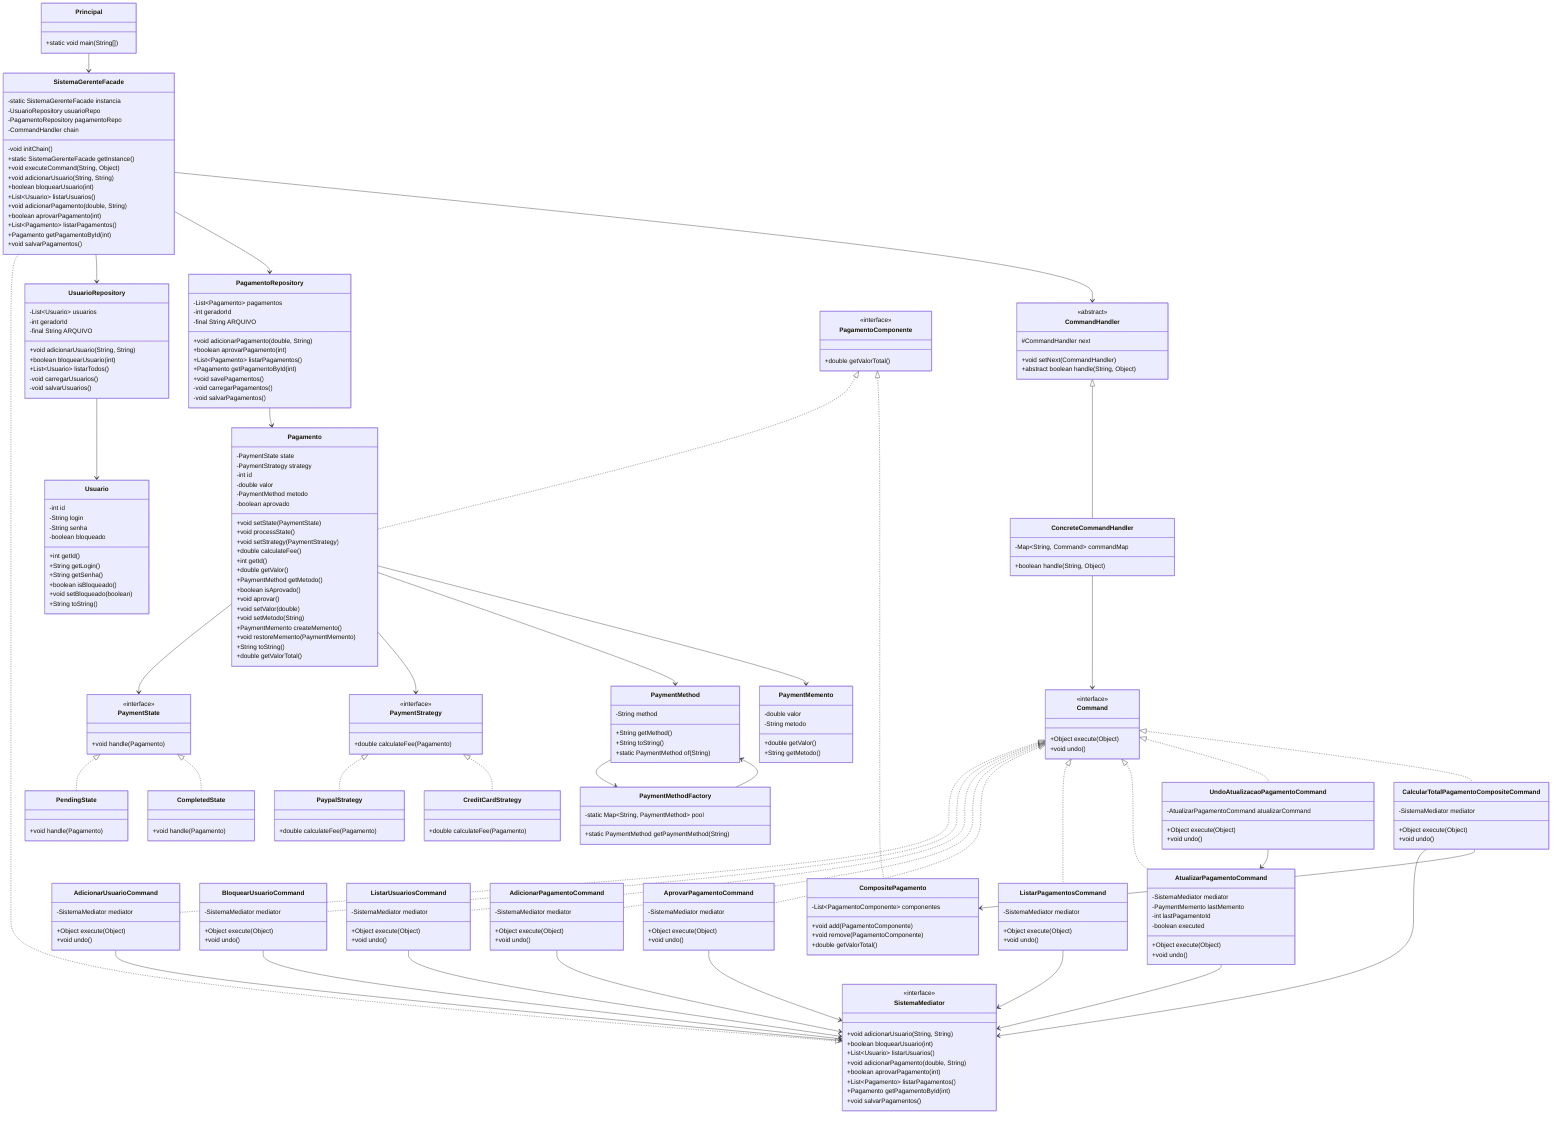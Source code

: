 classDiagram
    %% Sistema Principal - Facade e Mediator
    class SistemaGerenteFacade {
        -static SistemaGerenteFacade instancia
        -UsuarioRepository usuarioRepo
        -PagamentoRepository pagamentoRepo
        -CommandHandler chain
        -void initChain()
        +static SistemaGerenteFacade getInstance()
        +void executeCommand(String, Object)
        +void adicionarUsuario(String, String)
        +boolean bloquearUsuario(int)
        +List~Usuario~ listarUsuarios()
        +void adicionarPagamento(double, String)
        +boolean aprovarPagamento(int)
        +List~Pagamento~ listarPagamentos()
        +Pagamento getPagamentoById(int)
        +void salvarPagamentos()
    }

    class SistemaMediator {
        <<interface>>
        +void adicionarUsuario(String, String)
        +boolean bloquearUsuario(int)
        +List~Usuario~ listarUsuarios()
        +void adicionarPagamento(double, String)
        +boolean aprovarPagamento(int)
        +List~Pagamento~ listarPagamentos()
        +Pagamento getPagamentoById(int)
        +void salvarPagamentos()
    }

    %% Repositórios
    class UsuarioRepository {
        -List~Usuario~ usuarios
        -int geradorId
        -final String ARQUIVO
        +void adicionarUsuario(String, String)
        +boolean bloquearUsuario(int)
        +List~Usuario~ listarTodos()
        -void carregarUsuarios()
        -void salvarUsuarios()
    }

    class PagamentoRepository {
        -List~Pagamento~ pagamentos
        -int geradorId
        -final String ARQUIVO
        +void adicionarPagamento(double, String)
        +boolean aprovarPagamento(int)
        +List~Pagamento~ listarPagamentos()
        +Pagamento getPagamentoById(int)
        +void savePagamentos()
        -void carregarPagamentos()
        -void salvarPagamentos()
    }

    %% Modelos
    class Usuario {
        -int id
        -String login
        -String senha
        -boolean bloqueado
        +int getId()
        +String getLogin()
        +String getSenha()
        +boolean isBloqueado()
        +void setBloqueado(boolean)
        +String toString()
    }

    class Pagamento {
        -PaymentState state
        -PaymentStrategy strategy
        -int id
        -double valor
        -PaymentMethod metodo
        -boolean aprovado
        +void setState(PaymentState)
        +void processState()
        +void setStrategy(PaymentStrategy)
        +double calculateFee()
        +int getId()
        +double getValor()
        +PaymentMethod getMetodo()
        +boolean isAprovado()
        +void aprovar()
        +void setValor(double)
        +void setMetodo(String)
        +PaymentMemento createMemento()
        +void restoreMemento(PaymentMemento)
        +String toString()
        +double getValorTotal()
    }

    class PaymentMemento {
        -double valor
        -String metodo
        +double getValor()
        +String getMetodo()
    }

    %% Command Pattern
    class Command {
        <<interface>>
        +Object execute(Object)
        +void undo()
    }

    class AdicionarUsuarioCommand {
        -SistemaMediator mediator
        +Object execute(Object)
        +void undo()
    }

    class BloquearUsuarioCommand {
        -SistemaMediator mediator
        +Object execute(Object)
        +void undo()
    }

    class ListarUsuariosCommand {
        -SistemaMediator mediator
        +Object execute(Object)
        +void undo()
    }

    class AdicionarPagamentoCommand {
        -SistemaMediator mediator
        +Object execute(Object)
        +void undo()
    }

    class AprovarPagamentoCommand {
        -SistemaMediator mediator
        +Object execute(Object)
        +void undo()
    }

    class ListarPagamentosCommand {
        -SistemaMediator mediator
        +Object execute(Object)
        +void undo()
    }

    class AtualizarPagamentoCommand {
        -SistemaMediator mediator
        -PaymentMemento lastMemento
        -int lastPagamentoId
        -boolean executed
        +Object execute(Object)
        +void undo()
    }

    class UndoAtualizacaoPagamentoCommand {
        -AtualizarPagamentoCommand atualizarCommand
        +Object execute(Object)
        +void undo()
    }

    class CalcularTotalPagamentoCompositeCommand {
        -SistemaMediator mediator
        +Object execute(Object)
        +void undo()
    }

    %% Chain of Responsibility
    class CommandHandler {
        <<abstract>>
        #CommandHandler next
        +void setNext(CommandHandler)
        +abstract boolean handle(String, Object)
    }

    class ConcreteCommandHandler {
        -Map~String, Command~ commandMap
        +boolean handle(String, Object)
    }

    %% Composite Pattern
    class PagamentoComponente {
        <<interface>>
        +double getValorTotal()
    }

    class CompositePagamento {
        -List~PagamentoComponente~ componentes
        +void add(PagamentoComponente)
        +void remove(PagamentoComponente)
        +double getValorTotal()
    }

    %% Flyweight Pattern
    class PaymentMethodFactory {
        -static Map~String, PaymentMethod~ pool
        +static PaymentMethod getPaymentMethod(String)
    }

    class PaymentMethod {
        -String method
        +String getMethod()
        +String toString()
        +static PaymentMethod of(String)
    }

    %% State Pattern
    class PaymentState {
        <<interface>>
        +void handle(Pagamento)
    }

    class PendingState {
        +void handle(Pagamento)
    }

    class CompletedState {
        +void handle(Pagamento)
    }

    %% Strategy Pattern
    class PaymentStrategy {
        <<interface>>
        +double calculateFee(Pagamento)
    }

    class PaypalStrategy {
        +double calculateFee(Pagamento)
    }

    class CreditCardStrategy {
        +double calculateFee(Pagamento)
    }

    %% Principal
    class Principal {
        +static void main(String[])
    }

    %% Relacionamentos
    SistemaGerenteFacade ..|> SistemaMediator
    
    SistemaGerenteFacade --> UsuarioRepository
    SistemaGerenteFacade --> PagamentoRepository
    SistemaGerenteFacade --> CommandHandler
    
    CommandHandler <|-- ConcreteCommandHandler
    ConcreteCommandHandler --> Command

    Command <|.. AdicionarUsuarioCommand
    Command <|.. BloquearUsuarioCommand
    Command <|.. ListarUsuariosCommand
    Command <|.. AdicionarPagamentoCommand
    Command <|.. AprovarPagamentoCommand
    Command <|.. ListarPagamentosCommand
    Command <|.. AtualizarPagamentoCommand
    Command <|.. UndoAtualizacaoPagamentoCommand
    Command <|.. CalcularTotalPagamentoCompositeCommand

    AdicionarUsuarioCommand --> SistemaMediator
    BloquearUsuarioCommand --> SistemaMediator
    ListarUsuariosCommand --> SistemaMediator
    AdicionarPagamentoCommand --> SistemaMediator
    AprovarPagamentoCommand --> SistemaMediator
    ListarPagamentosCommand --> SistemaMediator
    AtualizarPagamentoCommand --> SistemaMediator
    UndoAtualizacaoPagamentoCommand --> AtualizarPagamentoCommand
    CalcularTotalPagamentoCompositeCommand --> SistemaMediator
    CalcularTotalPagamentoCompositeCommand --> CompositePagamento

    PagamentoComponente <|.. Pagamento
    PagamentoComponente <|.. CompositePagamento
    
    Principal --> SistemaGerenteFacade
    
    UsuarioRepository --> Usuario
    PagamentoRepository --> Pagamento
    
    Pagamento --> PaymentState
    Pagamento --> PaymentStrategy
    Pagamento --> PaymentMethod
    Pagamento --> PaymentMemento
    
    PaymentState <|.. PendingState
    PaymentState <|.. CompletedState
    
    PaymentStrategy <|.. PaypalStrategy
    PaymentStrategy <|.. CreditCardStrategy
    
    PaymentMethod --> PaymentMethodFactory
    PaymentMethodFactory --> PaymentMethod